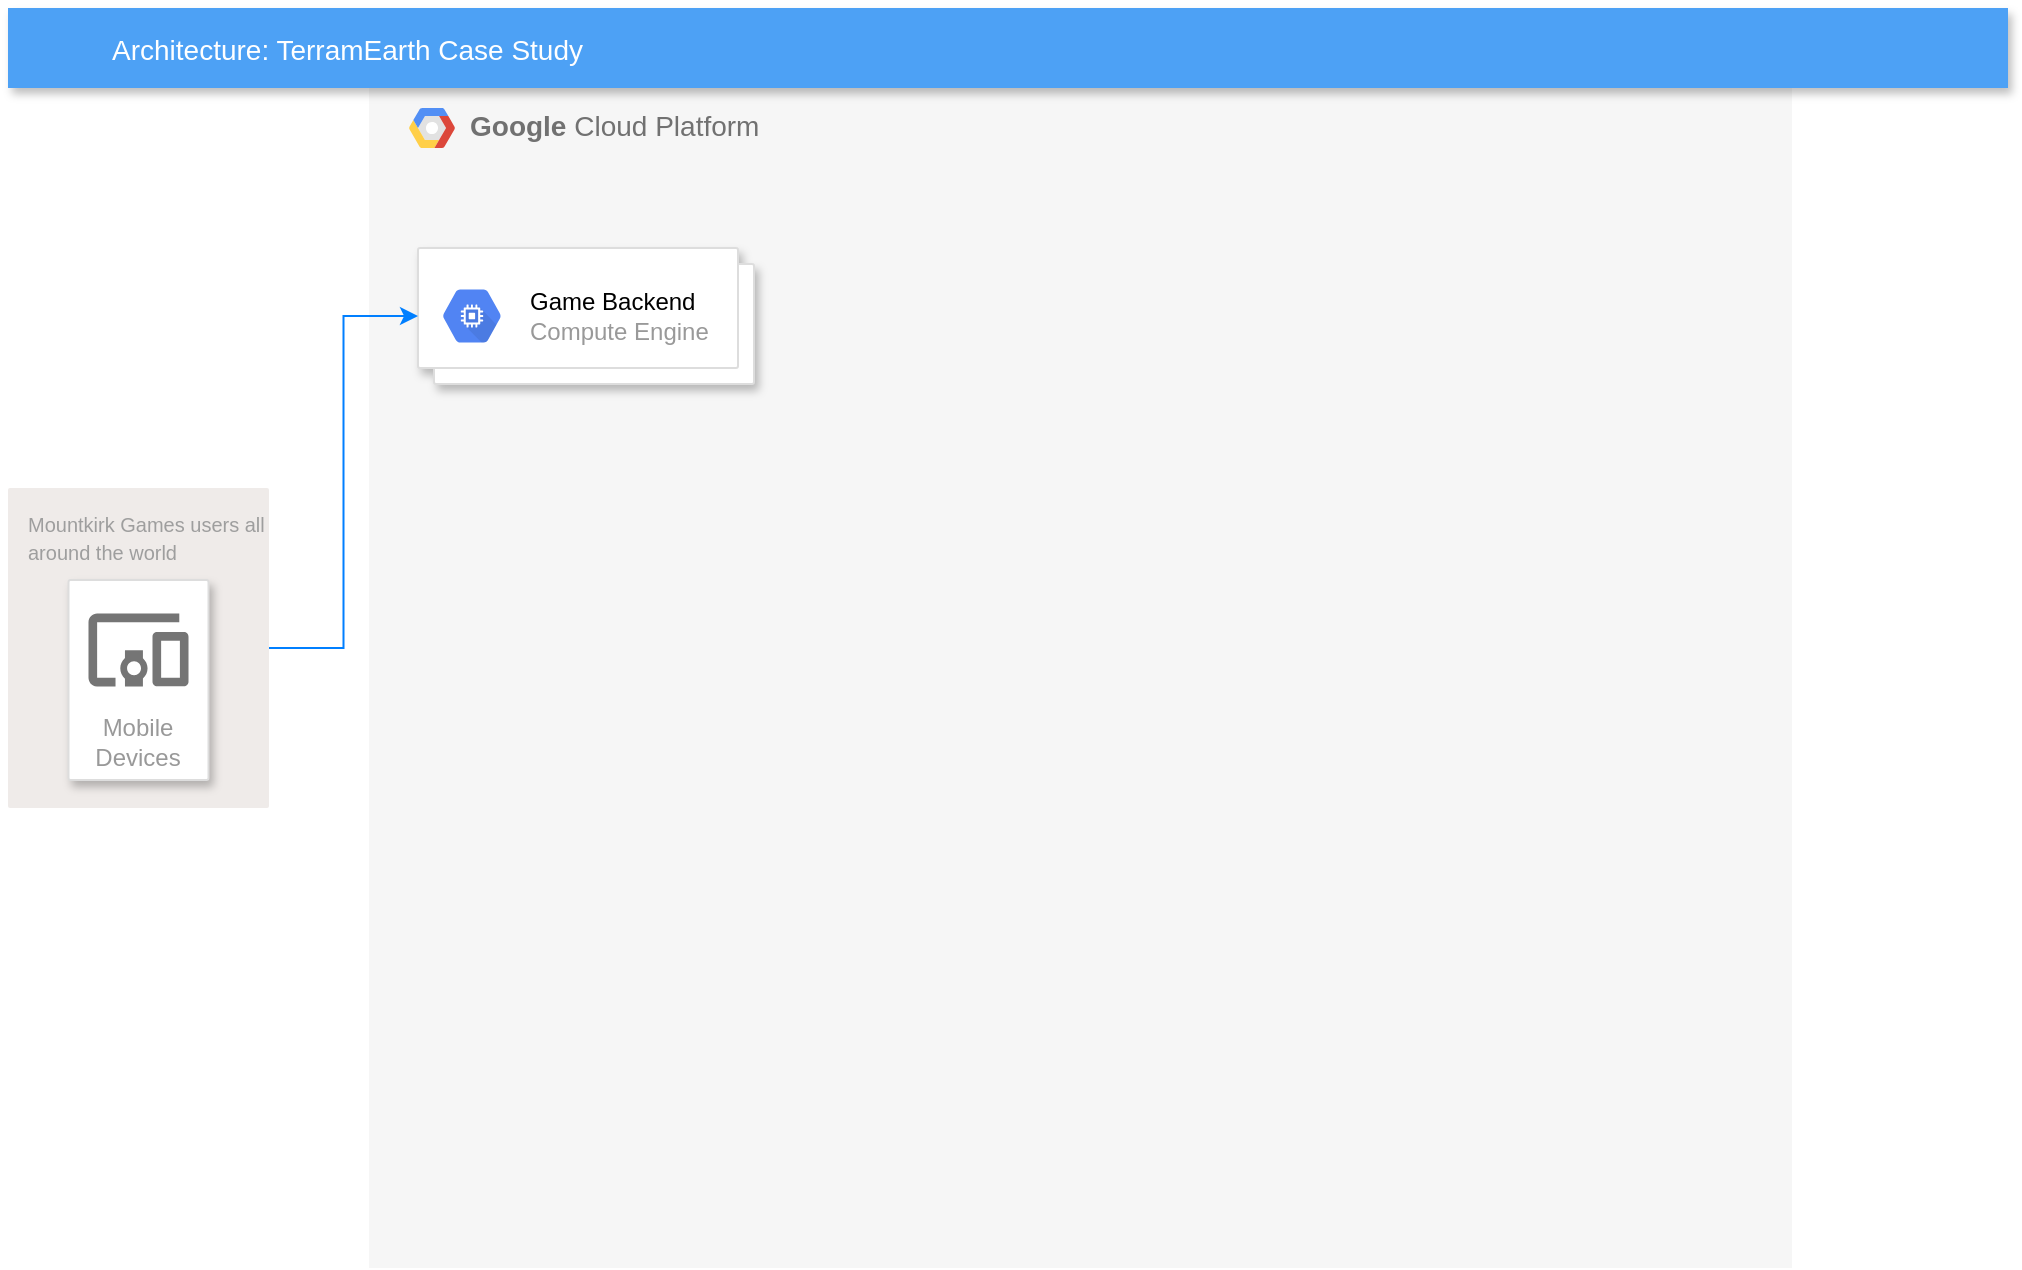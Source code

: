 <mxfile version="13.1.14" type="github">
  <diagram id="d1ab7348-05c3-a1e3-ca4d-12c340fd6b49" name="Page-1">
    <mxGraphModel dx="946" dy="565" grid="1" gridSize="10" guides="1" tooltips="1" connect="1" arrows="1" fold="1" page="1" pageScale="1" pageWidth="1169" pageHeight="827" background="#ffffff" math="0" shadow="0">
      <root>
        <mxCell id="0" />
        <mxCell id="1" parent="0" />
        <mxCell id="2" value="&lt;b&gt;Google &lt;/b&gt;Cloud Platform" style="fillColor=#F6F6F6;strokeColor=none;shadow=0;gradientColor=none;fontSize=14;align=left;spacing=10;fontColor=#717171;9E9E9E;verticalAlign=top;spacingTop=-4;fontStyle=0;spacingLeft=40;html=1;" parent="1" vertex="1">
          <mxGeometry x="225.5" y="40" width="711.5" height="590" as="geometry" />
        </mxCell>
        <mxCell id="3" value="" style="shape=mxgraph.gcp2.google_cloud_platform;fillColor=#F6F6F6;strokeColor=none;shadow=0;gradientColor=none;" parent="2" vertex="1">
          <mxGeometry width="23" height="20" relative="1" as="geometry">
            <mxPoint x="20" y="10" as="offset" />
          </mxGeometry>
        </mxCell>
        <mxCell id="407" style="edgeStyle=orthogonalEdgeStyle;rounded=0;html=1;dashed=0;labelBackgroundColor=none;startArrow=none;startFill=0;startSize=4;endArrow=blockThin;endFill=1;endSize=4;strokeColor=#4284F3;strokeWidth=2;fontSize=12;" parent="1" edge="1">
          <mxGeometry relative="1" as="geometry">
            <Array as="points">
              <mxPoint x="648.5" y="550" />
              <mxPoint x="648.5" y="235" />
            </Array>
            <mxPoint x="680.5" y="235" as="targetPoint" />
          </mxGeometry>
        </mxCell>
        <mxCell id="409" style="edgeStyle=orthogonalEdgeStyle;rounded=0;html=1;dashed=0;labelBackgroundColor=none;startArrow=none;startFill=0;startSize=4;endArrow=blockThin;endFill=1;endSize=4;strokeColor=#4284F3;strokeWidth=2;fontSize=12;" parent="1" edge="1">
          <mxGeometry relative="1" as="geometry">
            <mxPoint x="759.5" y="200" as="sourcePoint" />
          </mxGeometry>
        </mxCell>
        <mxCell id="xwxbCeUritOEieoB_8Dk-433" value="Architecture: TerramEarth Case Study" style="fillColor=#4DA1F5;strokeColor=none;shadow=1;gradientColor=none;fontSize=14;align=left;spacingLeft=50;fontColor=#ffffff;" parent="1" vertex="1">
          <mxGeometry x="45" width="1000" height="40" as="geometry" />
        </mxCell>
        <mxCell id="isCxg0S9MCMh4zA0xf7g-409" value="" style="group" parent="1" vertex="1" connectable="0">
          <mxGeometry x="45" y="240" width="130.5" height="160" as="geometry" />
        </mxCell>
        <mxCell id="340" value="&lt;font style=&quot;font-size: 10px&quot;&gt;Mountkirk Games users all&lt;br&gt;around the world&lt;br&gt;&lt;/font&gt;" style="rounded=1;absoluteArcSize=1;arcSize=2;html=1;strokeColor=none;gradientColor=none;shadow=0;dashed=0;fontSize=12;fontColor=#9E9E9E;align=left;verticalAlign=top;spacing=10;spacingTop=-4;fillColor=#EFEBE9;" parent="isCxg0S9MCMh4zA0xf7g-409" vertex="1">
          <mxGeometry width="130.5" height="160" as="geometry" />
        </mxCell>
        <mxCell id="xwxbCeUritOEieoB_8Dk-444" value="Mobile Devices" style="strokeColor=#dddddd;shadow=1;strokeWidth=1;rounded=1;absoluteArcSize=1;arcSize=2;labelPosition=center;verticalLabelPosition=middle;align=center;verticalAlign=bottom;spacingLeft=0;fontColor=#999999;fontSize=12;whiteSpace=wrap;spacingBottom=2;" parent="isCxg0S9MCMh4zA0xf7g-409" vertex="1">
          <mxGeometry x="30.25" y="46" width="70" height="100" as="geometry" />
        </mxCell>
        <mxCell id="xwxbCeUritOEieoB_8Dk-445" value="" style="dashed=0;connectable=0;html=1;fillColor=#757575;strokeColor=none;shape=mxgraph.gcp2.mobile_devices;part=1;" parent="xwxbCeUritOEieoB_8Dk-444" vertex="1">
          <mxGeometry x="0.5" width="50" height="36.5" relative="1" as="geometry">
            <mxPoint x="-25" y="16.75" as="offset" />
          </mxGeometry>
        </mxCell>
        <mxCell id="oC8XXLY1Rj8nTh44MOHi-409" value="" style="shape=mxgraph.gcp2.doubleRect;strokeColor=#dddddd;shadow=1;strokeWidth=1;" vertex="1" parent="1">
          <mxGeometry x="250" y="120" width="168" height="68" as="geometry" />
        </mxCell>
        <mxCell id="oC8XXLY1Rj8nTh44MOHi-410" value="&lt;font color=&quot;#000000&quot;&gt;Game Backend&lt;/font&gt;&lt;br&gt;Compute Engine" style="dashed=0;connectable=0;html=1;fillColor=#5184F3;strokeColor=none;shape=mxgraph.gcp2.hexIcon;prIcon=compute_engine;part=1;labelPosition=right;verticalLabelPosition=middle;align=left;verticalAlign=middle;spacingLeft=5;fontColor=#999999;fontSize=12;" vertex="1" parent="oC8XXLY1Rj8nTh44MOHi-409">
          <mxGeometry y="0.5" width="44" height="39" relative="1" as="geometry">
            <mxPoint x="5" y="-19.5" as="offset" />
          </mxGeometry>
        </mxCell>
        <mxCell id="oC8XXLY1Rj8nTh44MOHi-411" style="edgeStyle=orthogonalEdgeStyle;rounded=0;orthogonalLoop=1;jettySize=auto;html=1;exitX=1;exitY=0.5;exitDx=0;exitDy=0;entryX=0;entryY=0.5;entryDx=0;entryDy=0;strokeColor=#007FFF;" edge="1" parent="1" source="340" target="oC8XXLY1Rj8nTh44MOHi-409">
          <mxGeometry relative="1" as="geometry" />
        </mxCell>
      </root>
    </mxGraphModel>
  </diagram>
</mxfile>
